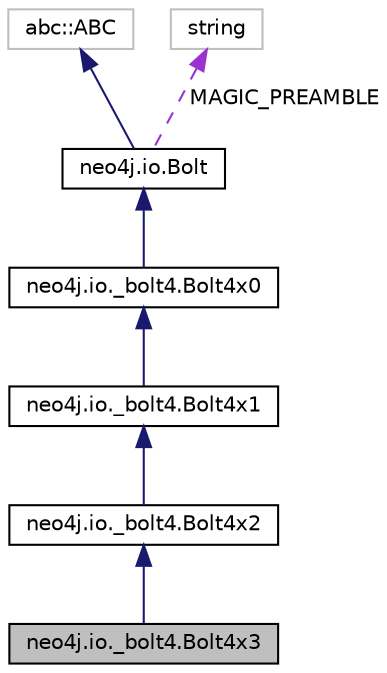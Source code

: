 digraph "neo4j.io._bolt4.Bolt4x3"
{
 // LATEX_PDF_SIZE
  edge [fontname="Helvetica",fontsize="10",labelfontname="Helvetica",labelfontsize="10"];
  node [fontname="Helvetica",fontsize="10",shape=record];
  Node1 [label="neo4j.io._bolt4.Bolt4x3",height=0.2,width=0.4,color="black", fillcolor="grey75", style="filled", fontcolor="black",tooltip=" "];
  Node2 -> Node1 [dir="back",color="midnightblue",fontsize="10",style="solid",fontname="Helvetica"];
  Node2 [label="neo4j.io._bolt4.Bolt4x2",height=0.2,width=0.4,color="black", fillcolor="white", style="filled",URL="$dc/d51/classneo4j_1_1io_1_1__bolt4_1_1_bolt4x2.html",tooltip=" "];
  Node3 -> Node2 [dir="back",color="midnightblue",fontsize="10",style="solid",fontname="Helvetica"];
  Node3 [label="neo4j.io._bolt4.Bolt4x1",height=0.2,width=0.4,color="black", fillcolor="white", style="filled",URL="$da/d57/classneo4j_1_1io_1_1__bolt4_1_1_bolt4x1.html",tooltip=" "];
  Node4 -> Node3 [dir="back",color="midnightblue",fontsize="10",style="solid",fontname="Helvetica"];
  Node4 [label="neo4j.io._bolt4.Bolt4x0",height=0.2,width=0.4,color="black", fillcolor="white", style="filled",URL="$d2/dd8/classneo4j_1_1io_1_1__bolt4_1_1_bolt4x0.html",tooltip=" "];
  Node5 -> Node4 [dir="back",color="midnightblue",fontsize="10",style="solid",fontname="Helvetica"];
  Node5 [label="neo4j.io.Bolt",height=0.2,width=0.4,color="black", fillcolor="white", style="filled",URL="$db/dec/classneo4j_1_1io_1_1_bolt.html",tooltip=" "];
  Node6 -> Node5 [dir="back",color="midnightblue",fontsize="10",style="solid",fontname="Helvetica"];
  Node6 [label="abc::ABC",height=0.2,width=0.4,color="grey75", fillcolor="white", style="filled",tooltip=" "];
  Node7 -> Node5 [dir="back",color="darkorchid3",fontsize="10",style="dashed",label=" MAGIC_PREAMBLE" ,fontname="Helvetica"];
  Node7 [label="string",height=0.2,width=0.4,color="grey75", fillcolor="white", style="filled",tooltip=" "];
}
